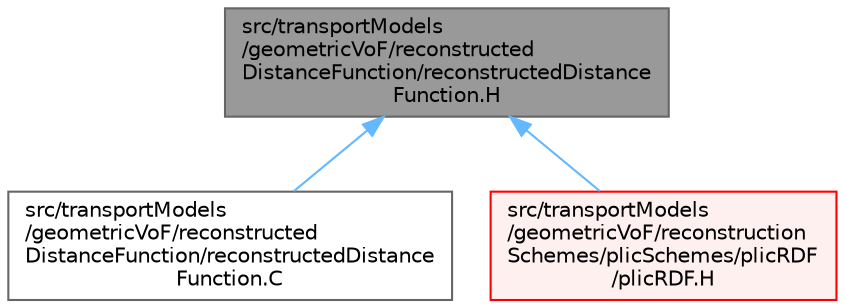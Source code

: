digraph "src/transportModels/geometricVoF/reconstructedDistanceFunction/reconstructedDistanceFunction.H"
{
 // LATEX_PDF_SIZE
  bgcolor="transparent";
  edge [fontname=Helvetica,fontsize=10,labelfontname=Helvetica,labelfontsize=10];
  node [fontname=Helvetica,fontsize=10,shape=box,height=0.2,width=0.4];
  Node1 [id="Node000001",label="src/transportModels\l/geometricVoF/reconstructed\lDistanceFunction/reconstructedDistance\lFunction.H",height=0.2,width=0.4,color="gray40", fillcolor="grey60", style="filled", fontcolor="black",tooltip=" "];
  Node1 -> Node2 [id="edge1_Node000001_Node000002",dir="back",color="steelblue1",style="solid",tooltip=" "];
  Node2 [id="Node000002",label="src/transportModels\l/geometricVoF/reconstructed\lDistanceFunction/reconstructedDistance\lFunction.C",height=0.2,width=0.4,color="grey40", fillcolor="white", style="filled",URL="$reconstructedDistanceFunction_8C.html",tooltip=" "];
  Node1 -> Node3 [id="edge2_Node000001_Node000003",dir="back",color="steelblue1",style="solid",tooltip=" "];
  Node3 [id="Node000003",label="src/transportModels\l/geometricVoF/reconstruction\lSchemes/plicSchemes/plicRDF\l/plicRDF.H",height=0.2,width=0.4,color="red", fillcolor="#FFF0F0", style="filled",URL="$plicRDF_8H.html",tooltip=" "];
}
